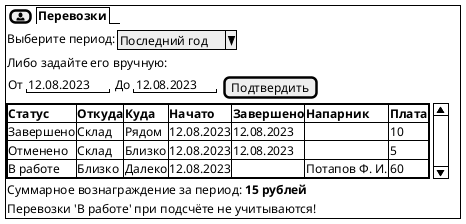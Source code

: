 @startsalt
skinparam defaultFontName Liberation Serif

{+

{ { [<&person>] } | {/ <b>Перевозки } }
{ Выберите период: | ^Последний год^ }
{ Либо задайте его вручную: }
{
    { От | "12.08.2023" } | { До | "12.08.2023" } | [Подтвердить]
}
{SI{#
    <b>Статус | <b>Откуда | <b>Куда | <b>Начато | 
    <b>Завершено | <b>Напарник | <b>Плата

    Завершено | Склад  | Рядом  | 12.08.2023 | 12.08.2023 | .             | 10
    Отменено  | Склад  | Близко | 12.08.2023 | 12.08.2023 | .             | 5
    В работе  | Близко | Далеко | 12.08.2023 | .          | Потапов Ф. И. | 60 
}}
{ 
    Суммарное вознаграждение за период: <b>15 рублей 
    Перевозки 'В работе' при подсчёте не учитываются! 
}
 
}

@endsalt


